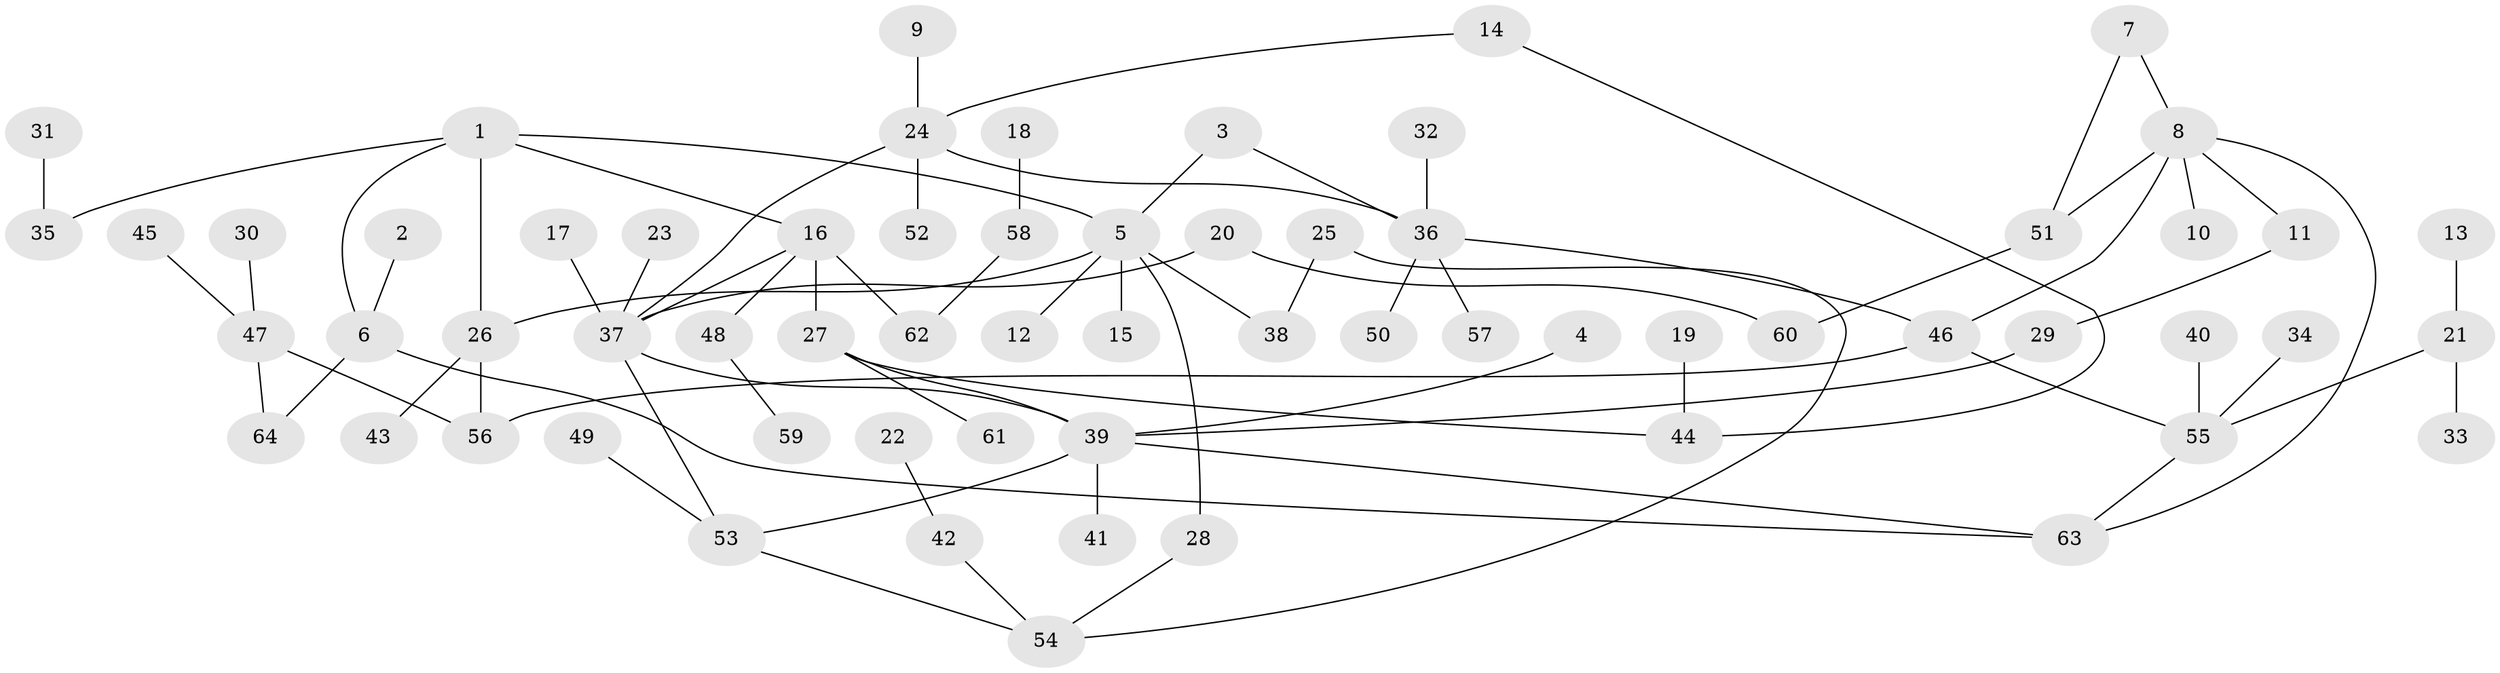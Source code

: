 // original degree distribution, {2: 0.28346456692913385, 6: 0.031496062992125984, 5: 0.08661417322834646, 4: 0.03937007874015748, 1: 0.3937007874015748, 3: 0.16535433070866143}
// Generated by graph-tools (version 1.1) at 2025/49/03/09/25 03:49:26]
// undirected, 64 vertices, 78 edges
graph export_dot {
graph [start="1"]
  node [color=gray90,style=filled];
  1;
  2;
  3;
  4;
  5;
  6;
  7;
  8;
  9;
  10;
  11;
  12;
  13;
  14;
  15;
  16;
  17;
  18;
  19;
  20;
  21;
  22;
  23;
  24;
  25;
  26;
  27;
  28;
  29;
  30;
  31;
  32;
  33;
  34;
  35;
  36;
  37;
  38;
  39;
  40;
  41;
  42;
  43;
  44;
  45;
  46;
  47;
  48;
  49;
  50;
  51;
  52;
  53;
  54;
  55;
  56;
  57;
  58;
  59;
  60;
  61;
  62;
  63;
  64;
  1 -- 5 [weight=1.0];
  1 -- 6 [weight=1.0];
  1 -- 16 [weight=1.0];
  1 -- 26 [weight=1.0];
  1 -- 35 [weight=1.0];
  2 -- 6 [weight=1.0];
  3 -- 5 [weight=1.0];
  3 -- 36 [weight=1.0];
  4 -- 39 [weight=1.0];
  5 -- 12 [weight=1.0];
  5 -- 15 [weight=1.0];
  5 -- 26 [weight=1.0];
  5 -- 28 [weight=1.0];
  5 -- 38 [weight=1.0];
  6 -- 63 [weight=1.0];
  6 -- 64 [weight=1.0];
  7 -- 8 [weight=1.0];
  7 -- 51 [weight=1.0];
  8 -- 10 [weight=1.0];
  8 -- 11 [weight=1.0];
  8 -- 46 [weight=1.0];
  8 -- 51 [weight=1.0];
  8 -- 63 [weight=1.0];
  9 -- 24 [weight=1.0];
  11 -- 29 [weight=1.0];
  13 -- 21 [weight=1.0];
  14 -- 24 [weight=1.0];
  14 -- 44 [weight=1.0];
  16 -- 27 [weight=1.0];
  16 -- 37 [weight=1.0];
  16 -- 48 [weight=1.0];
  16 -- 62 [weight=1.0];
  17 -- 37 [weight=1.0];
  18 -- 58 [weight=1.0];
  19 -- 44 [weight=1.0];
  20 -- 37 [weight=1.0];
  20 -- 60 [weight=1.0];
  21 -- 33 [weight=1.0];
  21 -- 55 [weight=1.0];
  22 -- 42 [weight=1.0];
  23 -- 37 [weight=1.0];
  24 -- 36 [weight=1.0];
  24 -- 37 [weight=1.0];
  24 -- 52 [weight=1.0];
  25 -- 38 [weight=1.0];
  25 -- 54 [weight=1.0];
  26 -- 43 [weight=1.0];
  26 -- 56 [weight=1.0];
  27 -- 39 [weight=1.0];
  27 -- 44 [weight=1.0];
  27 -- 61 [weight=1.0];
  28 -- 54 [weight=1.0];
  29 -- 39 [weight=1.0];
  30 -- 47 [weight=1.0];
  31 -- 35 [weight=1.0];
  32 -- 36 [weight=1.0];
  34 -- 55 [weight=1.0];
  36 -- 46 [weight=1.0];
  36 -- 50 [weight=1.0];
  36 -- 57 [weight=1.0];
  37 -- 39 [weight=1.0];
  37 -- 53 [weight=1.0];
  39 -- 41 [weight=1.0];
  39 -- 53 [weight=1.0];
  39 -- 63 [weight=1.0];
  40 -- 55 [weight=1.0];
  42 -- 54 [weight=1.0];
  45 -- 47 [weight=1.0];
  46 -- 55 [weight=1.0];
  46 -- 56 [weight=1.0];
  47 -- 56 [weight=1.0];
  47 -- 64 [weight=1.0];
  48 -- 59 [weight=1.0];
  49 -- 53 [weight=1.0];
  51 -- 60 [weight=1.0];
  53 -- 54 [weight=1.0];
  55 -- 63 [weight=1.0];
  58 -- 62 [weight=1.0];
}
